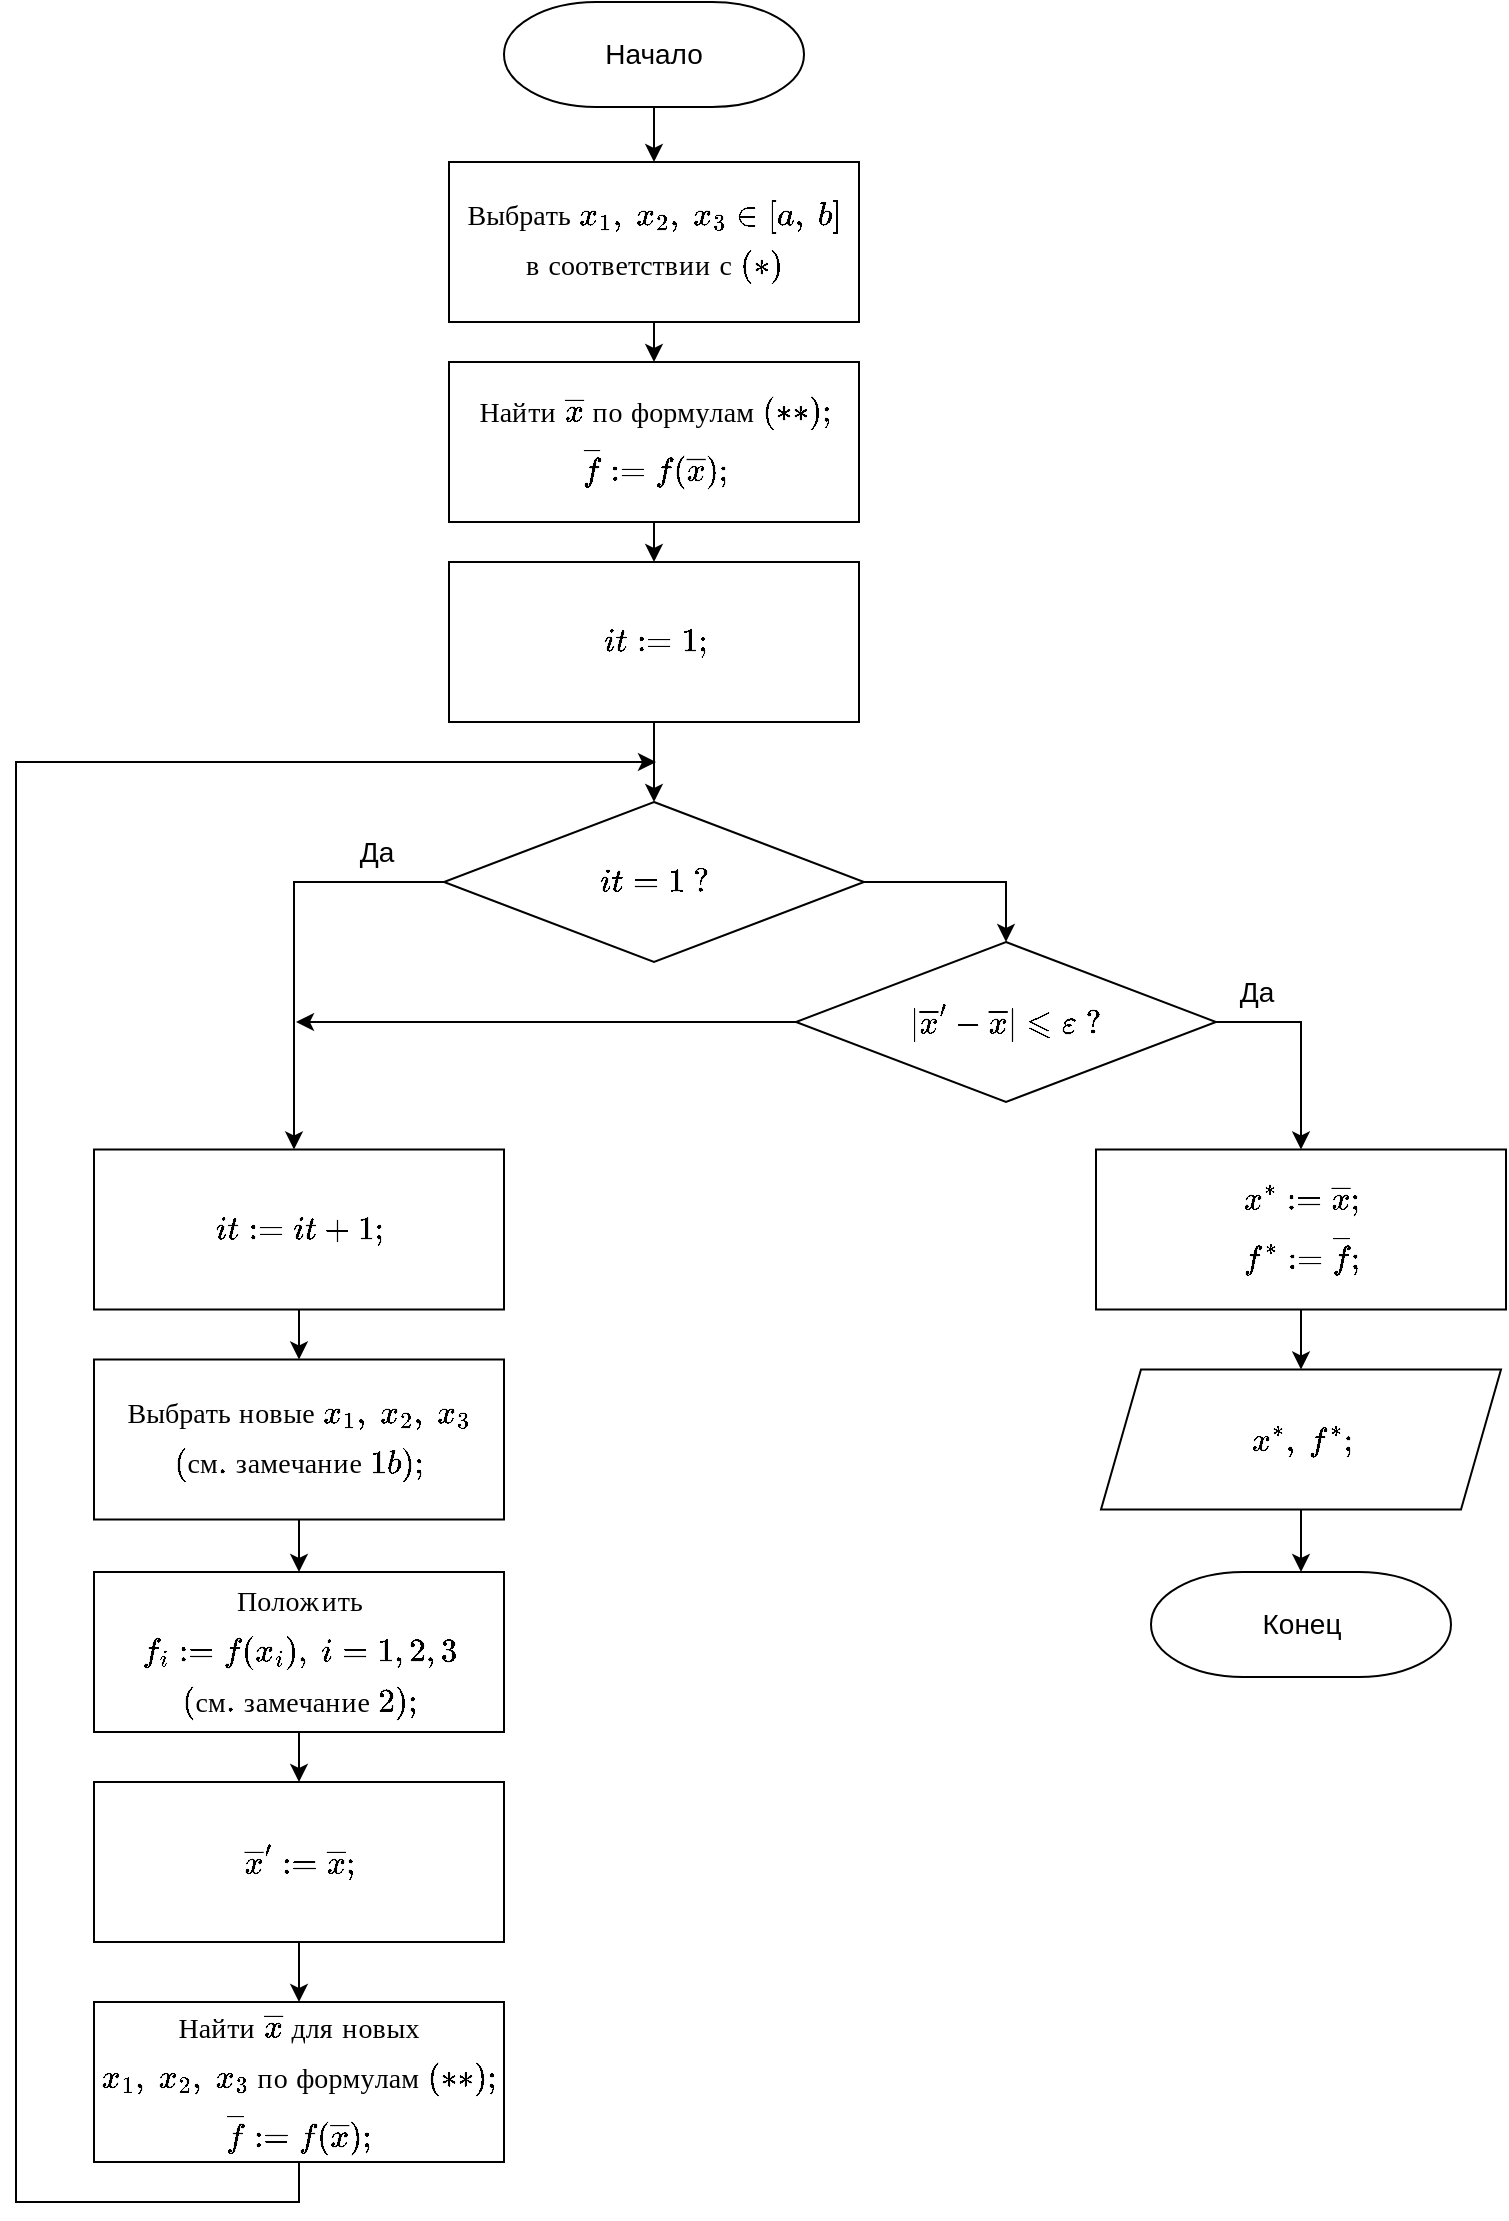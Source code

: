 <mxfile>
    <diagram name="Страница — 1" id="h8AnzWCXBsPaWdk4dMgH">
        <mxGraphModel dx="1372" dy="973" grid="1" gridSize="10" guides="1" tooltips="1" connect="1" arrows="1" fold="1" page="1" pageScale="1" pageWidth="827" pageHeight="1169" math="1" shadow="0">
            <root>
                <mxCell id="0"/>
                <mxCell id="1" parent="0"/>
                <mxCell id="32" style="edgeStyle=orthogonalEdgeStyle;rounded=0;html=1;entryX=0.5;entryY=0;entryDx=0;entryDy=0;fontSize=14;endArrow=classic;endFill=1;" parent="1" source="P7Fcce9K3j6FbLcGQpMX-3" target="52" edge="1">
                    <mxGeometry relative="1" as="geometry">
                        <mxPoint x="379" y="90" as="targetPoint"/>
                    </mxGeometry>
                </mxCell>
                <mxCell id="P7Fcce9K3j6FbLcGQpMX-3" value="&lt;font style=&quot;font-size: 14px;&quot;&gt;Начало&lt;/font&gt;" style="strokeWidth=1;html=1;shape=mxgraph.flowchart.terminator;whiteSpace=wrap;strokeColor=default;gradientColor=none;" parent="1" vertex="1">
                    <mxGeometry x="304" y="10" width="150" height="52.5" as="geometry"/>
                </mxCell>
                <mxCell id="P7Fcce9K3j6FbLcGQpMX-35" value="&lt;font style=&quot;font-size: 14px;&quot;&gt;Конец&lt;/font&gt;" style="strokeWidth=1;html=1;shape=mxgraph.flowchart.terminator;whiteSpace=wrap;strokeColor=default;gradientColor=none;" parent="1" vertex="1">
                    <mxGeometry x="627.5" y="795" width="150" height="52.5" as="geometry"/>
                </mxCell>
                <mxCell id="29" style="edgeStyle=orthogonalEdgeStyle;rounded=0;html=1;exitX=0.5;exitY=1;exitDx=0;exitDy=0;endArrow=classic;endFill=1;" parent="1" source="27" target="P7Fcce9K3j6FbLcGQpMX-35" edge="1">
                    <mxGeometry relative="1" as="geometry"/>
                </mxCell>
                <mxCell id="27" value="&lt;font style=&quot;font-size: 14px;&quot;&gt;$$x^*, \ f^*;$$&lt;/font&gt;" style="shape=parallelogram;perimeter=parallelogramPerimeter;whiteSpace=wrap;html=1;fixedSize=1;" parent="1" vertex="1">
                    <mxGeometry x="602.5" y="693.75" width="200" height="70" as="geometry"/>
                </mxCell>
                <mxCell id="35" style="edgeStyle=none;html=1;exitX=0.5;exitY=1;exitDx=0;exitDy=0;entryX=0.5;entryY=0;entryDx=0;entryDy=0;" parent="1" source="34" target="27" edge="1">
                    <mxGeometry relative="1" as="geometry"/>
                </mxCell>
                <mxCell id="34" value="&lt;font style=&quot;font-size: 14px;&quot;&gt;\begin{multline} \\&lt;br&gt;x^* := \overline{x};\\&lt;br&gt;f^* := \overline{f};\\&lt;br&gt;\\ \end{multline}&lt;/font&gt;" style="rounded=0;whiteSpace=wrap;html=1;strokeColor=default;strokeWidth=1;fontSize=12;gradientColor=none;" parent="1" vertex="1">
                    <mxGeometry x="600.0" y="583.75" width="205" height="80" as="geometry"/>
                </mxCell>
                <mxCell id="48" value="&lt;font style=&quot;font-size: 14px;&quot;&gt;Да&lt;/font&gt;" style="text;html=1;align=center;verticalAlign=middle;resizable=0;points=[];autosize=1;strokeColor=none;fillColor=none;" parent="1" vertex="1">
                    <mxGeometry x="220.0" y="420" width="40" height="30" as="geometry"/>
                </mxCell>
                <mxCell id="55" style="edgeStyle=none;html=1;exitX=0.5;exitY=1;exitDx=0;exitDy=0;entryX=0.5;entryY=0;entryDx=0;entryDy=0;" edge="1" parent="1" source="52" target="53">
                    <mxGeometry relative="1" as="geometry"/>
                </mxCell>
                <mxCell id="52" value="&lt;font style=&quot;font-size: 14px;&quot;&gt;\begin{multline} \\&lt;br&gt;\text{Выбрать} \ x_1, \ x_2, \ x_3 \in [a, \ b] \\&lt;br&gt;\text{в соответствии с} \ (*) \\&lt;br&gt;\\ \end{multline}&lt;/font&gt;" style="rounded=0;whiteSpace=wrap;html=1;strokeColor=default;strokeWidth=1;fontSize=12;gradientColor=none;" vertex="1" parent="1">
                    <mxGeometry x="276.5" y="90" width="205" height="80" as="geometry"/>
                </mxCell>
                <mxCell id="58" style="edgeStyle=none;html=1;exitX=0.5;exitY=1;exitDx=0;exitDy=0;" edge="1" parent="1" source="53" target="57">
                    <mxGeometry relative="1" as="geometry"/>
                </mxCell>
                <mxCell id="53" value="&lt;font style=&quot;font-size: 14px;&quot;&gt;\begin{multline} \\&lt;br&gt;\text{Найти $\overline{x}$ по формулам $(**);$}&amp;nbsp; \\&lt;br&gt;\overline{f} := f(\overline{x}); \\&lt;br&gt;\\ \end{multline}&lt;/font&gt;" style="rounded=0;whiteSpace=wrap;html=1;strokeColor=default;strokeWidth=1;fontSize=12;gradientColor=none;" vertex="1" parent="1">
                    <mxGeometry x="276.5" y="190" width="205" height="80" as="geometry"/>
                </mxCell>
                <mxCell id="60" style="edgeStyle=none;html=1;exitX=0.5;exitY=1;exitDx=0;exitDy=0;entryX=0.5;entryY=0;entryDx=0;entryDy=0;" edge="1" parent="1" source="57" target="59">
                    <mxGeometry relative="1" as="geometry"/>
                </mxCell>
                <mxCell id="57" value="&lt;font style=&quot;font-size: 14px;&quot;&gt;\begin{multline} \\&lt;br&gt;it := 1; \\&lt;br&gt;\\ \end{multline}&lt;/font&gt;" style="rounded=0;whiteSpace=wrap;html=1;strokeColor=default;strokeWidth=1;fontSize=12;gradientColor=none;" vertex="1" parent="1">
                    <mxGeometry x="276.5" y="290" width="205" height="80" as="geometry"/>
                </mxCell>
                <mxCell id="62" style="edgeStyle=orthogonalEdgeStyle;html=1;exitX=1;exitY=0.5;exitDx=0;exitDy=0;entryX=0.5;entryY=0;entryDx=0;entryDy=0;rounded=0;" edge="1" parent="1" source="59" target="61">
                    <mxGeometry relative="1" as="geometry">
                        <mxPoint x="464" y="440.0" as="sourcePoint"/>
                        <Array as="points">
                            <mxPoint x="555" y="450"/>
                        </Array>
                    </mxGeometry>
                </mxCell>
                <mxCell id="64" style="edgeStyle=orthogonalEdgeStyle;rounded=0;html=1;exitX=0;exitY=0.5;exitDx=0;exitDy=0;" edge="1" parent="1" source="59" target="63">
                    <mxGeometry relative="1" as="geometry">
                        <mxPoint x="293" y="440" as="sourcePoint"/>
                        <Array as="points">
                            <mxPoint x="199" y="450"/>
                        </Array>
                    </mxGeometry>
                </mxCell>
                <mxCell id="59" value="&lt;font style=&quot;font-size: 14px;&quot;&gt;$$it = 1 \ ?$$&lt;/font&gt;" style="rhombus;whiteSpace=wrap;html=1;" vertex="1" parent="1">
                    <mxGeometry x="274" y="410" width="210" height="80" as="geometry"/>
                </mxCell>
                <mxCell id="65" style="edgeStyle=orthogonalEdgeStyle;rounded=0;html=1;exitX=0;exitY=0.5;exitDx=0;exitDy=0;" edge="1" parent="1" source="61">
                    <mxGeometry relative="1" as="geometry">
                        <mxPoint x="200" y="520" as="targetPoint"/>
                    </mxGeometry>
                </mxCell>
                <mxCell id="66" style="edgeStyle=orthogonalEdgeStyle;rounded=0;html=1;exitX=1;exitY=0.5;exitDx=0;exitDy=0;entryX=0.5;entryY=0;entryDx=0;entryDy=0;" edge="1" parent="1" source="61" target="34">
                    <mxGeometry relative="1" as="geometry"/>
                </mxCell>
                <mxCell id="61" value="&lt;font style=&quot;font-size: 14px;&quot;&gt;$$|\overline{x}' - \overline{x}| \leqslant \varepsilon&amp;nbsp;\ ?$$&lt;/font&gt;" style="rhombus;whiteSpace=wrap;html=1;" vertex="1" parent="1">
                    <mxGeometry x="450" y="480" width="210" height="80" as="geometry"/>
                </mxCell>
                <mxCell id="69" style="edgeStyle=orthogonalEdgeStyle;rounded=0;html=1;exitX=0.5;exitY=1;exitDx=0;exitDy=0;entryX=0.5;entryY=0;entryDx=0;entryDy=0;" edge="1" parent="1" source="63" target="68">
                    <mxGeometry relative="1" as="geometry"/>
                </mxCell>
                <mxCell id="63" value="&lt;font style=&quot;font-size: 14px;&quot;&gt;\begin{multline} \\&lt;br&gt;it := it + 1; \\&lt;br&gt;\\ \end{multline}&lt;/font&gt;" style="rounded=0;whiteSpace=wrap;html=1;strokeColor=default;strokeWidth=1;fontSize=12;gradientColor=none;" vertex="1" parent="1">
                    <mxGeometry x="99" y="583.75" width="205" height="80" as="geometry"/>
                </mxCell>
                <mxCell id="67" value="&lt;font style=&quot;font-size: 14px;&quot;&gt;Да&lt;/font&gt;" style="text;html=1;align=center;verticalAlign=middle;resizable=0;points=[];autosize=1;strokeColor=none;fillColor=none;" vertex="1" parent="1">
                    <mxGeometry x="660.0" y="490" width="40" height="30" as="geometry"/>
                </mxCell>
                <mxCell id="71" style="edgeStyle=orthogonalEdgeStyle;rounded=0;html=1;exitX=0.5;exitY=1;exitDx=0;exitDy=0;entryX=0.5;entryY=0;entryDx=0;entryDy=0;" edge="1" parent="1" source="68" target="70">
                    <mxGeometry relative="1" as="geometry"/>
                </mxCell>
                <mxCell id="68" value="&lt;font style=&quot;font-size: 14px;&quot;&gt;\begin{multline} \\&lt;br&gt;\text{Выбрать новые} \ x_1, \ x_2, \ x_3 \\&lt;br&gt;\text{(см. замечание 1$b$);} \\&lt;br&gt;\\ \end{multline}&lt;/font&gt;" style="rounded=0;whiteSpace=wrap;html=1;strokeColor=default;strokeWidth=1;fontSize=12;gradientColor=none;" vertex="1" parent="1">
                    <mxGeometry x="99" y="688.75" width="205" height="80" as="geometry"/>
                </mxCell>
                <mxCell id="78" style="edgeStyle=orthogonalEdgeStyle;rounded=0;html=1;exitX=0.5;exitY=1;exitDx=0;exitDy=0;entryX=0.5;entryY=0;entryDx=0;entryDy=0;" edge="1" parent="1" source="70" target="73">
                    <mxGeometry relative="1" as="geometry"/>
                </mxCell>
                <mxCell id="70" value="&lt;font style=&quot;font-size: 14px;&quot;&gt;\begin{multline} \\&lt;br&gt;\text{Положить} \\ &lt;br&gt;f_i := f(x_i), \ i = 1,2,3 \\&lt;br&gt;\text{(см. замечание 2);} \\&lt;br&gt;\\ \end{multline}&lt;/font&gt;" style="rounded=0;whiteSpace=wrap;html=1;strokeColor=default;strokeWidth=1;fontSize=12;gradientColor=none;" vertex="1" parent="1">
                    <mxGeometry x="99" y="795" width="205" height="80" as="geometry"/>
                </mxCell>
                <mxCell id="77" style="edgeStyle=orthogonalEdgeStyle;rounded=0;html=1;exitX=0.5;exitY=1;exitDx=0;exitDy=0;entryX=0.5;entryY=0;entryDx=0;entryDy=0;" edge="1" parent="1" source="73" target="75">
                    <mxGeometry relative="1" as="geometry"/>
                </mxCell>
                <mxCell id="73" value="&lt;font style=&quot;font-size: 14px;&quot;&gt;\begin{multline} \\&lt;br&gt;\overline{x}' := \overline{x}; \\&lt;br&gt;\\ \end{multline}&lt;/font&gt;" style="rounded=0;whiteSpace=wrap;html=1;strokeColor=default;strokeWidth=1;fontSize=12;gradientColor=none;" vertex="1" parent="1">
                    <mxGeometry x="99" y="900" width="205" height="80" as="geometry"/>
                </mxCell>
                <mxCell id="76" style="edgeStyle=orthogonalEdgeStyle;rounded=0;html=1;exitX=0.5;exitY=1;exitDx=0;exitDy=0;" edge="1" parent="1" source="75">
                    <mxGeometry relative="1" as="geometry">
                        <mxPoint x="380" y="390" as="targetPoint"/>
                        <Array as="points">
                            <mxPoint x="202" y="1110"/>
                            <mxPoint x="60" y="1110"/>
                            <mxPoint x="60" y="390"/>
                        </Array>
                    </mxGeometry>
                </mxCell>
                <mxCell id="75" value="&lt;font style=&quot;font-size: 14px;&quot;&gt;\begin{multline} \\&lt;br&gt;\text{Найти $\overline{x}$ для новых} \\&lt;br&gt;\text{$x_1, \ x_2, \ x_3$&amp;nbsp;по формулам $(**)$};&amp;nbsp; \\&lt;br&gt;\overline{f} := f(\overline{x}); \\&lt;br&gt;\\ \end{multline}&lt;/font&gt;" style="rounded=0;whiteSpace=wrap;html=1;strokeColor=default;strokeWidth=1;fontSize=12;gradientColor=none;" vertex="1" parent="1">
                    <mxGeometry x="99" y="1010" width="205" height="80" as="geometry"/>
                </mxCell>
            </root>
        </mxGraphModel>
    </diagram>
</mxfile>